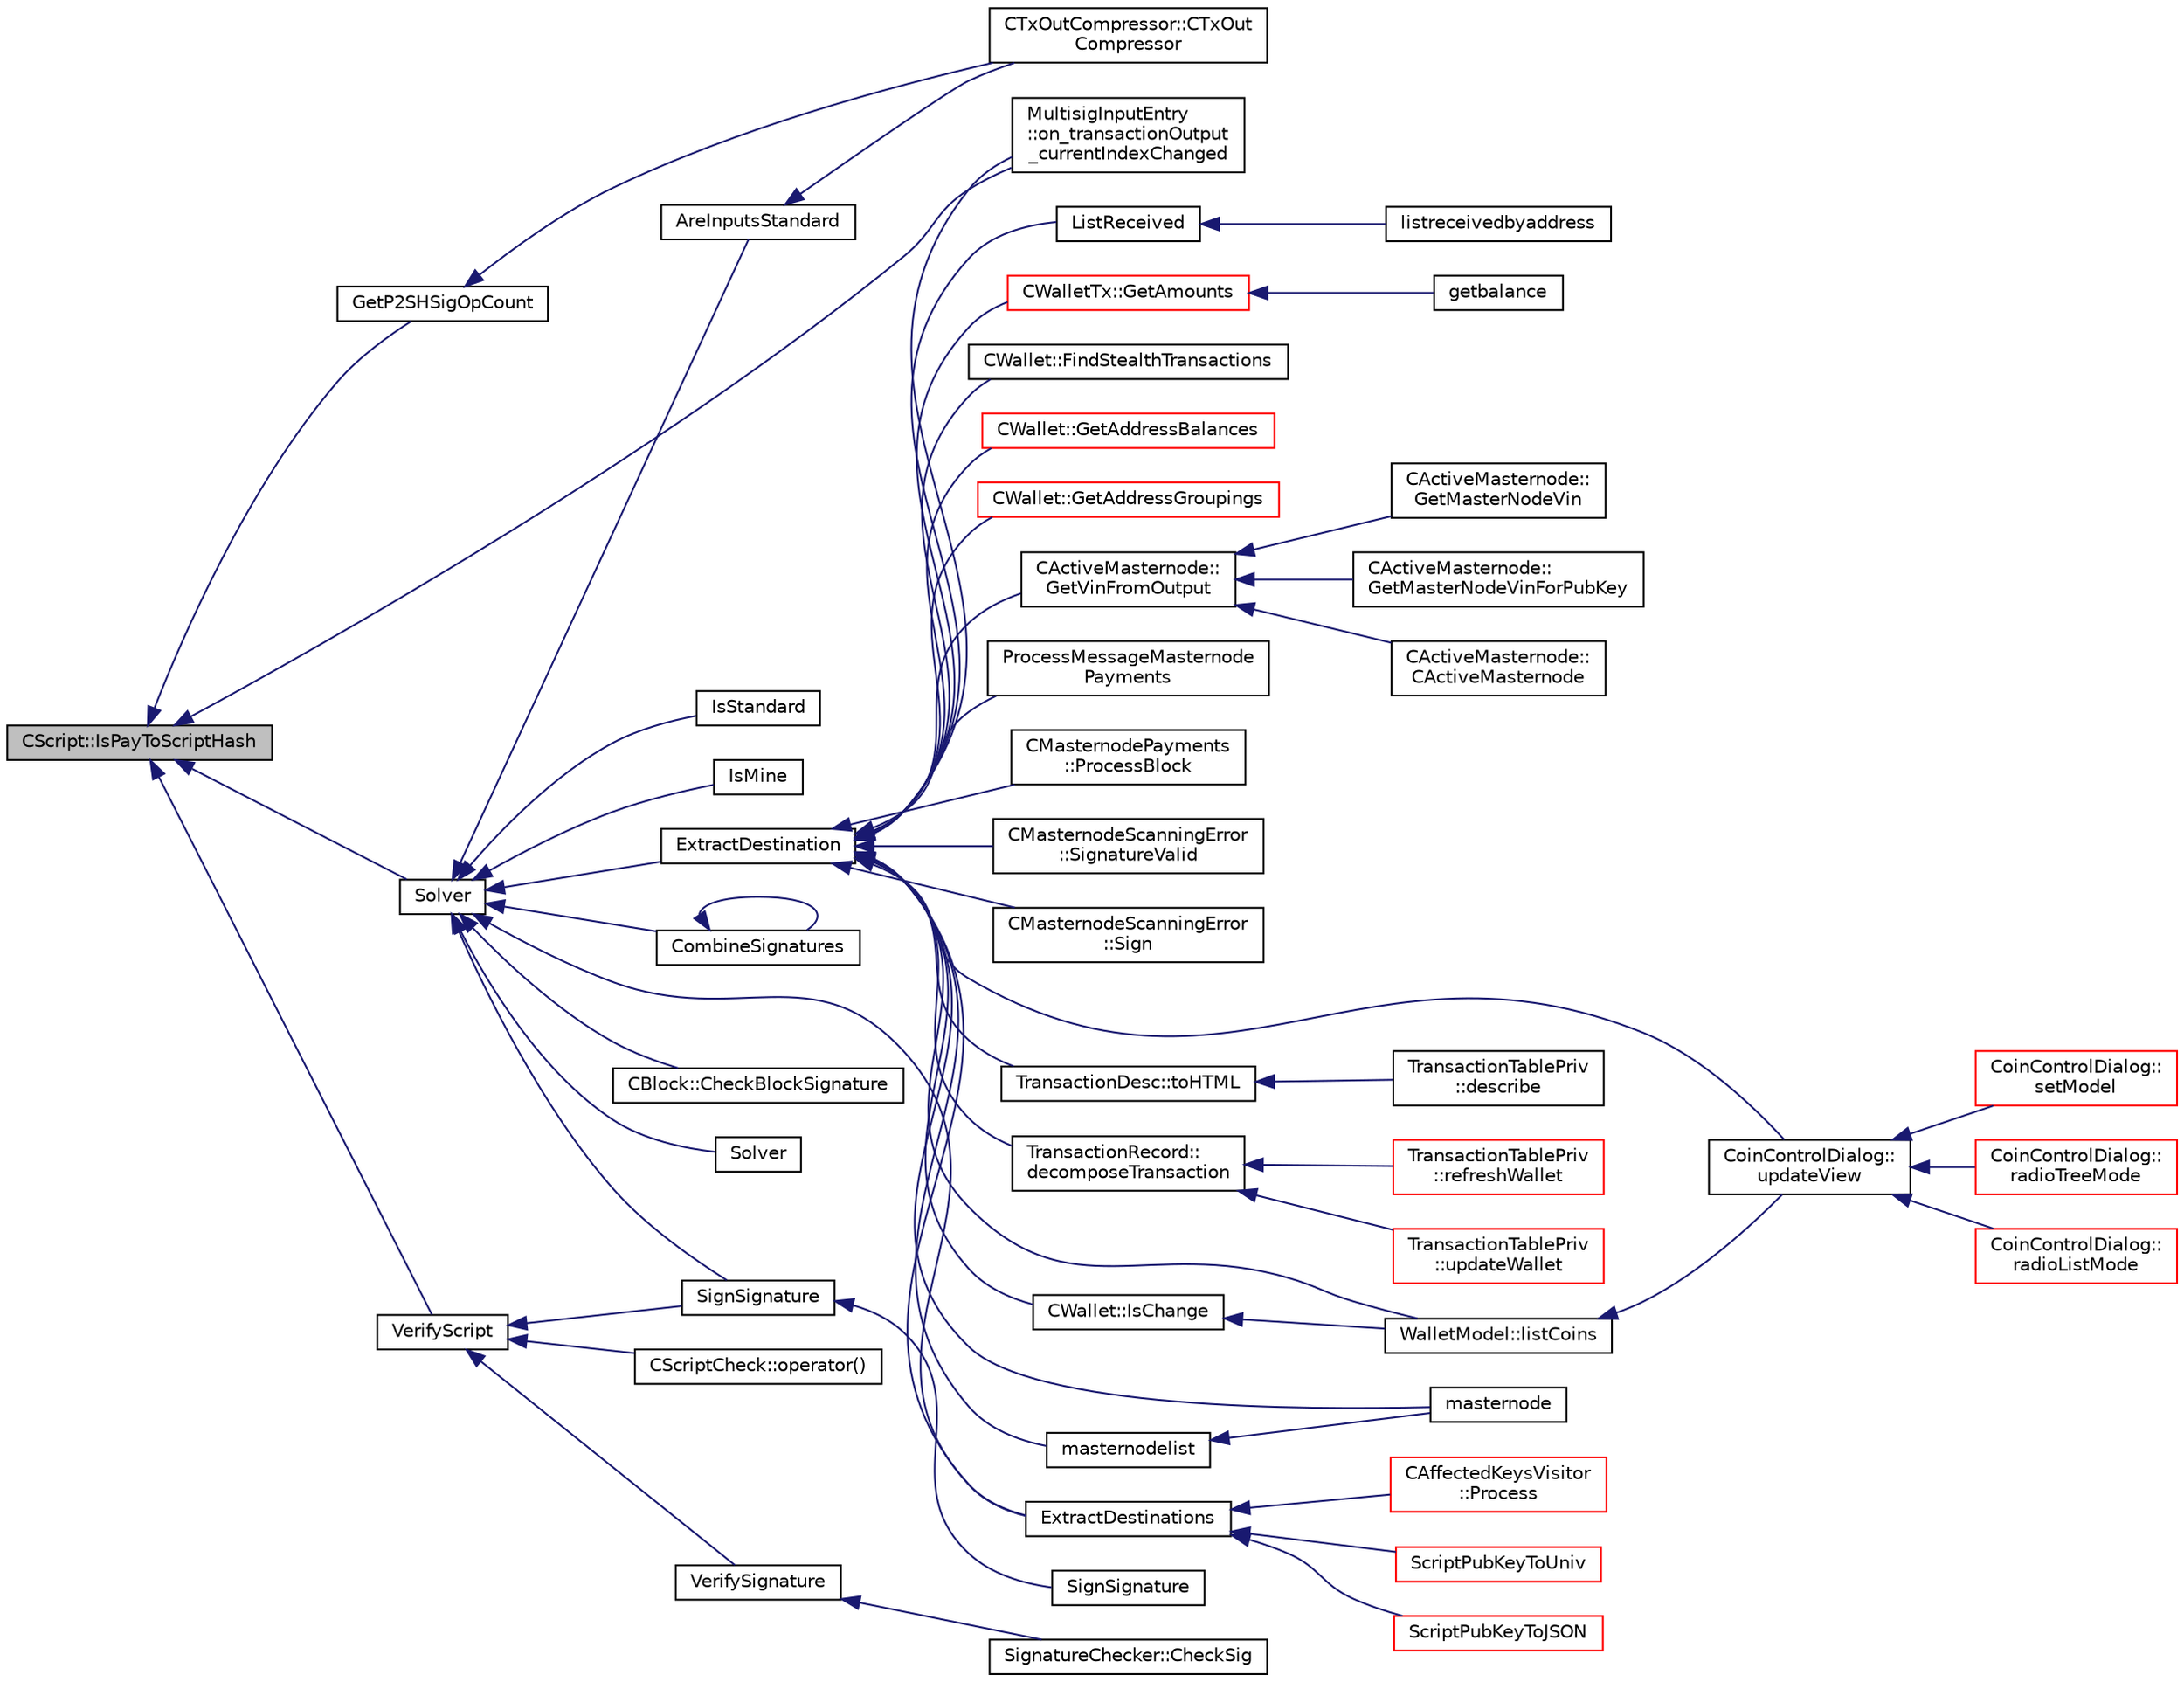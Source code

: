 digraph "CScript::IsPayToScriptHash"
{
  edge [fontname="Helvetica",fontsize="10",labelfontname="Helvetica",labelfontsize="10"];
  node [fontname="Helvetica",fontsize="10",shape=record];
  rankdir="LR";
  Node259 [label="CScript::IsPayToScriptHash",height=0.2,width=0.4,color="black", fillcolor="grey75", style="filled", fontcolor="black"];
  Node259 -> Node260 [dir="back",color="midnightblue",fontsize="10",style="solid",fontname="Helvetica"];
  Node260 [label="GetP2SHSigOpCount",height=0.2,width=0.4,color="black", fillcolor="white", style="filled",URL="$d4/dbf/main_8h.html#acc0a05d60127f0cfcf778348670067e0",tooltip="Count ECDSA signature operations in pay-to-script-hash inputs. "];
  Node260 -> Node261 [dir="back",color="midnightblue",fontsize="10",style="solid",fontname="Helvetica"];
  Node261 [label="CTxOutCompressor::CTxOut\lCompressor",height=0.2,width=0.4,color="black", fillcolor="white", style="filled",URL="$d9/d8d/class_c_tx_out_compressor.html#a38ef1033989cd003de65598620d15cea"];
  Node259 -> Node262 [dir="back",color="midnightblue",fontsize="10",style="solid",fontname="Helvetica"];
  Node262 [label="MultisigInputEntry\l::on_transactionOutput\l_currentIndexChanged",height=0.2,width=0.4,color="black", fillcolor="white", style="filled",URL="$d9/d3d/class_multisig_input_entry.html#a122ee9305bd98ccb311698169be45941"];
  Node259 -> Node263 [dir="back",color="midnightblue",fontsize="10",style="solid",fontname="Helvetica"];
  Node263 [label="Solver",height=0.2,width=0.4,color="black", fillcolor="white", style="filled",URL="$de/d7f/script_8h.html#a81899059ee66f695aaf96a07d5e2ebdc"];
  Node263 -> Node264 [dir="back",color="midnightblue",fontsize="10",style="solid",fontname="Helvetica"];
  Node264 [label="AreInputsStandard",height=0.2,width=0.4,color="black", fillcolor="white", style="filled",URL="$d4/dbf/main_8h.html#a29901e539b487e09c90ff90c7560bd9d",tooltip="Check for standard transaction types. "];
  Node264 -> Node261 [dir="back",color="midnightblue",fontsize="10",style="solid",fontname="Helvetica"];
  Node263 -> Node265 [dir="back",color="midnightblue",fontsize="10",style="solid",fontname="Helvetica"];
  Node265 [label="CBlock::CheckBlockSignature",height=0.2,width=0.4,color="black", fillcolor="white", style="filled",URL="$d3/d51/class_c_block.html#a2ff0deeda85c23cde1a78365d6fc6c2c"];
  Node263 -> Node266 [dir="back",color="midnightblue",fontsize="10",style="solid",fontname="Helvetica"];
  Node266 [label="SignSignature",height=0.2,width=0.4,color="black", fillcolor="white", style="filled",URL="$de/d7f/script_8h.html#aca7dc730fd42e706b2c912ba32b65a36"];
  Node266 -> Node267 [dir="back",color="midnightblue",fontsize="10",style="solid",fontname="Helvetica"];
  Node267 [label="SignSignature",height=0.2,width=0.4,color="black", fillcolor="white", style="filled",URL="$de/d7f/script_8h.html#a3aef640e90fdb0fa95a8e2cda0cf6c22"];
  Node263 -> Node268 [dir="back",color="midnightblue",fontsize="10",style="solid",fontname="Helvetica"];
  Node268 [label="Solver",height=0.2,width=0.4,color="black", fillcolor="white", style="filled",URL="$de/d7f/script_8h.html#a8e31b29d5a654a570c493f7aa9c3abd9"];
  Node263 -> Node269 [dir="back",color="midnightblue",fontsize="10",style="solid",fontname="Helvetica"];
  Node269 [label="IsStandard",height=0.2,width=0.4,color="black", fillcolor="white", style="filled",URL="$de/d7f/script_8h.html#abb2b48ecfd43dcb01e25d9d4c333a340"];
  Node263 -> Node270 [dir="back",color="midnightblue",fontsize="10",style="solid",fontname="Helvetica"];
  Node270 [label="IsMine",height=0.2,width=0.4,color="black", fillcolor="white", style="filled",URL="$de/d7f/script_8h.html#ae1531a999ac1bfa59d70cfc984f1266b"];
  Node263 -> Node271 [dir="back",color="midnightblue",fontsize="10",style="solid",fontname="Helvetica"];
  Node271 [label="ExtractDestination",height=0.2,width=0.4,color="black", fillcolor="white", style="filled",URL="$de/d7f/script_8h.html#a951f7e601746ae076afdf3169ecca2fc"];
  Node271 -> Node272 [dir="back",color="midnightblue",fontsize="10",style="solid",fontname="Helvetica"];
  Node272 [label="CActiveMasternode::\lGetVinFromOutput",height=0.2,width=0.4,color="black", fillcolor="white", style="filled",URL="$d9/d29/class_c_active_masternode.html#abc2ae1e24001f80ace4bbea2b6453944"];
  Node272 -> Node273 [dir="back",color="midnightblue",fontsize="10",style="solid",fontname="Helvetica"];
  Node273 [label="CActiveMasternode::\lGetMasterNodeVin",height=0.2,width=0.4,color="black", fillcolor="white", style="filled",URL="$d9/d29/class_c_active_masternode.html#adc93036b86ee9ef6abe5e0b783a51283"];
  Node272 -> Node274 [dir="back",color="midnightblue",fontsize="10",style="solid",fontname="Helvetica"];
  Node274 [label="CActiveMasternode::\lGetMasterNodeVinForPubKey",height=0.2,width=0.4,color="black", fillcolor="white", style="filled",URL="$d9/d29/class_c_active_masternode.html#ada17e6bbfd69a3acf166b49c10365da4"];
  Node272 -> Node275 [dir="back",color="midnightblue",fontsize="10",style="solid",fontname="Helvetica"];
  Node275 [label="CActiveMasternode::\lCActiveMasternode",height=0.2,width=0.4,color="black", fillcolor="white", style="filled",URL="$d9/d29/class_c_active_masternode.html#a7ffb946d1b2aad0054d3b3efce8c0543"];
  Node271 -> Node276 [dir="back",color="midnightblue",fontsize="10",style="solid",fontname="Helvetica"];
  Node276 [label="ProcessMessageMasternode\lPayments",height=0.2,width=0.4,color="black", fillcolor="white", style="filled",URL="$dc/d20/masternode-payments_8h.html#a8c28fb440d8031543d1de309e34c40f2"];
  Node271 -> Node277 [dir="back",color="midnightblue",fontsize="10",style="solid",fontname="Helvetica"];
  Node277 [label="CMasternodePayments\l::ProcessBlock",height=0.2,width=0.4,color="black", fillcolor="white", style="filled",URL="$dc/d9a/class_c_masternode_payments.html#aa23dfbc148f10f601e9771bfcffea441"];
  Node271 -> Node278 [dir="back",color="midnightblue",fontsize="10",style="solid",fontname="Helvetica"];
  Node278 [label="CMasternodeScanningError\l::SignatureValid",height=0.2,width=0.4,color="black", fillcolor="white", style="filled",URL="$d0/de7/class_c_masternode_scanning_error.html#ae90fca573f70f7faa4c9f3a5db145f36"];
  Node271 -> Node279 [dir="back",color="midnightblue",fontsize="10",style="solid",fontname="Helvetica"];
  Node279 [label="CMasternodeScanningError\l::Sign",height=0.2,width=0.4,color="black", fillcolor="white", style="filled",URL="$d0/de7/class_c_masternode_scanning_error.html#afdc8ec9b08767cdf3c6a6cc819af7d09"];
  Node271 -> Node280 [dir="back",color="midnightblue",fontsize="10",style="solid",fontname="Helvetica"];
  Node280 [label="CoinControlDialog::\lupdateView",height=0.2,width=0.4,color="black", fillcolor="white", style="filled",URL="$dd/dfb/class_coin_control_dialog.html#aadea33050e5c1efd5eae8d2fcfa721f9"];
  Node280 -> Node281 [dir="back",color="midnightblue",fontsize="10",style="solid",fontname="Helvetica"];
  Node281 [label="CoinControlDialog::\lsetModel",height=0.2,width=0.4,color="red", fillcolor="white", style="filled",URL="$dd/dfb/class_coin_control_dialog.html#a4c34a48574814089c54f763a22f5317a"];
  Node280 -> Node284 [dir="back",color="midnightblue",fontsize="10",style="solid",fontname="Helvetica"];
  Node284 [label="CoinControlDialog::\lradioTreeMode",height=0.2,width=0.4,color="red", fillcolor="white", style="filled",URL="$dd/dfb/class_coin_control_dialog.html#a1990d478f3ffba666c358a4f1bd395ec"];
  Node280 -> Node286 [dir="back",color="midnightblue",fontsize="10",style="solid",fontname="Helvetica"];
  Node286 [label="CoinControlDialog::\lradioListMode",height=0.2,width=0.4,color="red", fillcolor="white", style="filled",URL="$dd/dfb/class_coin_control_dialog.html#a775c6d290cb63667a434b09072094533"];
  Node271 -> Node262 [dir="back",color="midnightblue",fontsize="10",style="solid",fontname="Helvetica"];
  Node271 -> Node287 [dir="back",color="midnightblue",fontsize="10",style="solid",fontname="Helvetica"];
  Node287 [label="TransactionDesc::toHTML",height=0.2,width=0.4,color="black", fillcolor="white", style="filled",URL="$d4/da9/class_transaction_desc.html#ab7c9dbb2048aae121dd9d75df86e64f4"];
  Node287 -> Node288 [dir="back",color="midnightblue",fontsize="10",style="solid",fontname="Helvetica"];
  Node288 [label="TransactionTablePriv\l::describe",height=0.2,width=0.4,color="black", fillcolor="white", style="filled",URL="$d2/ddb/class_transaction_table_priv.html#ab08d44e16bf6dd95b5b83959b3013780"];
  Node271 -> Node289 [dir="back",color="midnightblue",fontsize="10",style="solid",fontname="Helvetica"];
  Node289 [label="TransactionRecord::\ldecomposeTransaction",height=0.2,width=0.4,color="black", fillcolor="white", style="filled",URL="$d1/da7/class_transaction_record.html#a9f5db4465fa5fdcc3f9af525096bcdb9"];
  Node289 -> Node290 [dir="back",color="midnightblue",fontsize="10",style="solid",fontname="Helvetica"];
  Node290 [label="TransactionTablePriv\l::refreshWallet",height=0.2,width=0.4,color="red", fillcolor="white", style="filled",URL="$d2/ddb/class_transaction_table_priv.html#a1f81da5d7cfb2aac03a5e18e6bc91792"];
  Node289 -> Node292 [dir="back",color="midnightblue",fontsize="10",style="solid",fontname="Helvetica"];
  Node292 [label="TransactionTablePriv\l::updateWallet",height=0.2,width=0.4,color="red", fillcolor="white", style="filled",URL="$d2/ddb/class_transaction_table_priv.html#a5a8454ce91251c4d9eb927bf2850745c"];
  Node271 -> Node294 [dir="back",color="midnightblue",fontsize="10",style="solid",fontname="Helvetica"];
  Node294 [label="WalletModel::listCoins",height=0.2,width=0.4,color="black", fillcolor="white", style="filled",URL="$d4/d27/class_wallet_model.html#ae5ce26bba42701b45de766ef11cc9a47"];
  Node294 -> Node280 [dir="back",color="midnightblue",fontsize="10",style="solid",fontname="Helvetica"];
  Node271 -> Node295 [dir="back",color="midnightblue",fontsize="10",style="solid",fontname="Helvetica"];
  Node295 [label="masternode",height=0.2,width=0.4,color="black", fillcolor="white", style="filled",URL="$d5/d6b/rpcstashedsend_8cpp.html#a30609e443aeb47c29ed0878d16b1b5e1"];
  Node271 -> Node296 [dir="back",color="midnightblue",fontsize="10",style="solid",fontname="Helvetica"];
  Node296 [label="masternodelist",height=0.2,width=0.4,color="black", fillcolor="white", style="filled",URL="$d5/d6b/rpcstashedsend_8cpp.html#a3a7ed7e37f21eb2912afc6e776f7236c"];
  Node296 -> Node295 [dir="back",color="midnightblue",fontsize="10",style="solid",fontname="Helvetica"];
  Node271 -> Node297 [dir="back",color="midnightblue",fontsize="10",style="solid",fontname="Helvetica"];
  Node297 [label="ListReceived",height=0.2,width=0.4,color="black", fillcolor="white", style="filled",URL="$df/d1d/rpcwallet_8cpp.html#a0cc958f67a8d6d0002cb4fee19eddb5c"];
  Node297 -> Node298 [dir="back",color="midnightblue",fontsize="10",style="solid",fontname="Helvetica"];
  Node298 [label="listreceivedbyaddress",height=0.2,width=0.4,color="black", fillcolor="white", style="filled",URL="$df/d1d/rpcwallet_8cpp.html#a34b36ceb4a7e36e0dab24cf675c49da5"];
  Node271 -> Node299 [dir="back",color="midnightblue",fontsize="10",style="solid",fontname="Helvetica"];
  Node299 [label="ExtractDestinations",height=0.2,width=0.4,color="black", fillcolor="white", style="filled",URL="$de/d7f/script_8h.html#a49e36ddce090cc66aba405c0755c8be7"];
  Node299 -> Node300 [dir="back",color="midnightblue",fontsize="10",style="solid",fontname="Helvetica"];
  Node300 [label="ScriptPubKeyToUniv",height=0.2,width=0.4,color="red", fillcolor="white", style="filled",URL="$d5/d2e/core__write_8cpp.html#a4a51bf7268adbdcd58e7af445ea4db61"];
  Node299 -> Node302 [dir="back",color="midnightblue",fontsize="10",style="solid",fontname="Helvetica"];
  Node302 [label="ScriptPubKeyToJSON",height=0.2,width=0.4,color="red", fillcolor="white", style="filled",URL="$dc/da8/rpcrawtransaction_8cpp.html#acb6efc0d76394e3858fe7451148069c2"];
  Node299 -> Node305 [dir="back",color="midnightblue",fontsize="10",style="solid",fontname="Helvetica"];
  Node305 [label="CAffectedKeysVisitor\l::Process",height=0.2,width=0.4,color="red", fillcolor="white", style="filled",URL="$d5/d8a/class_c_affected_keys_visitor.html#a749859ce2a826e2d60c8fe31685efae3"];
  Node271 -> Node309 [dir="back",color="midnightblue",fontsize="10",style="solid",fontname="Helvetica"];
  Node309 [label="CWallet::IsChange",height=0.2,width=0.4,color="black", fillcolor="white", style="filled",URL="$d2/de5/class_c_wallet.html#aba1c6108b7d2d3800dd487bab4c4c82e"];
  Node309 -> Node294 [dir="back",color="midnightblue",fontsize="10",style="solid",fontname="Helvetica"];
  Node271 -> Node310 [dir="back",color="midnightblue",fontsize="10",style="solid",fontname="Helvetica"];
  Node310 [label="CWalletTx::GetAmounts",height=0.2,width=0.4,color="red", fillcolor="white", style="filled",URL="$d6/d53/class_c_wallet_tx.html#a712d43025de0e667a5e06d3969dbea1f"];
  Node310 -> Node311 [dir="back",color="midnightblue",fontsize="10",style="solid",fontname="Helvetica"];
  Node311 [label="getbalance",height=0.2,width=0.4,color="black", fillcolor="white", style="filled",URL="$df/d1d/rpcwallet_8cpp.html#a1fdcef480c78c033eb587bd442ec305f"];
  Node271 -> Node316 [dir="back",color="midnightblue",fontsize="10",style="solid",fontname="Helvetica"];
  Node316 [label="CWallet::FindStealthTransactions",height=0.2,width=0.4,color="black", fillcolor="white", style="filled",URL="$d2/de5/class_c_wallet.html#a5d0e2025dc7a87a0406be272b80509ee"];
  Node271 -> Node317 [dir="back",color="midnightblue",fontsize="10",style="solid",fontname="Helvetica"];
  Node317 [label="CWallet::GetAddressBalances",height=0.2,width=0.4,color="red", fillcolor="white", style="filled",URL="$d2/de5/class_c_wallet.html#aadffdf5d0e2f2413cdcc2a39fc2e310d"];
  Node271 -> Node319 [dir="back",color="midnightblue",fontsize="10",style="solid",fontname="Helvetica"];
  Node319 [label="CWallet::GetAddressGroupings",height=0.2,width=0.4,color="red", fillcolor="white", style="filled",URL="$d2/de5/class_c_wallet.html#a8eacbac6ad3697d90b98dfe02632f8ef"];
  Node263 -> Node299 [dir="back",color="midnightblue",fontsize="10",style="solid",fontname="Helvetica"];
  Node263 -> Node320 [dir="back",color="midnightblue",fontsize="10",style="solid",fontname="Helvetica"];
  Node320 [label="CombineSignatures",height=0.2,width=0.4,color="black", fillcolor="white", style="filled",URL="$de/d7f/script_8h.html#af2e061fe8f5ec7708f28db4628ff5c10"];
  Node320 -> Node320 [dir="back",color="midnightblue",fontsize="10",style="solid",fontname="Helvetica"];
  Node259 -> Node321 [dir="back",color="midnightblue",fontsize="10",style="solid",fontname="Helvetica"];
  Node321 [label="VerifyScript",height=0.2,width=0.4,color="black", fillcolor="white", style="filled",URL="$de/d7f/script_8h.html#a995f521b6ca4a8bfbd02d4cfe226feb6"];
  Node321 -> Node266 [dir="back",color="midnightblue",fontsize="10",style="solid",fontname="Helvetica"];
  Node321 -> Node322 [dir="back",color="midnightblue",fontsize="10",style="solid",fontname="Helvetica"];
  Node322 [label="VerifySignature",height=0.2,width=0.4,color="black", fillcolor="white", style="filled",URL="$de/d7f/script_8h.html#a3bebacccf5ed6d80e80889b65830f893"];
  Node322 -> Node323 [dir="back",color="midnightblue",fontsize="10",style="solid",fontname="Helvetica"];
  Node323 [label="SignatureChecker::CheckSig",height=0.2,width=0.4,color="black", fillcolor="white", style="filled",URL="$da/d89/class_signature_checker.html#a3eeda653a8224d8376016f177d2c7be2"];
  Node321 -> Node324 [dir="back",color="midnightblue",fontsize="10",style="solid",fontname="Helvetica"];
  Node324 [label="CScriptCheck::operator()",height=0.2,width=0.4,color="black", fillcolor="white", style="filled",URL="$df/d12/class_c_script_check.html#a108d4c713338308be3867ed4e65b80c5"];
}
